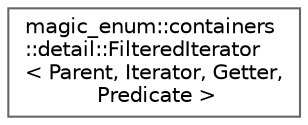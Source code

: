 digraph "类继承关系图"
{
 // LATEX_PDF_SIZE
  bgcolor="transparent";
  edge [fontname=Helvetica,fontsize=10,labelfontname=Helvetica,labelfontsize=10];
  node [fontname=Helvetica,fontsize=10,shape=box,height=0.2,width=0.4];
  rankdir="LR";
  Node0 [id="Node000000",label="magic_enum::containers\l::detail::FilteredIterator\l\< Parent, Iterator, Getter,\l Predicate \>",height=0.2,width=0.4,color="grey40", fillcolor="white", style="filled",URL="$structmagic__enum_1_1containers_1_1detail_1_1_filtered_iterator.html",tooltip=" "];
}
